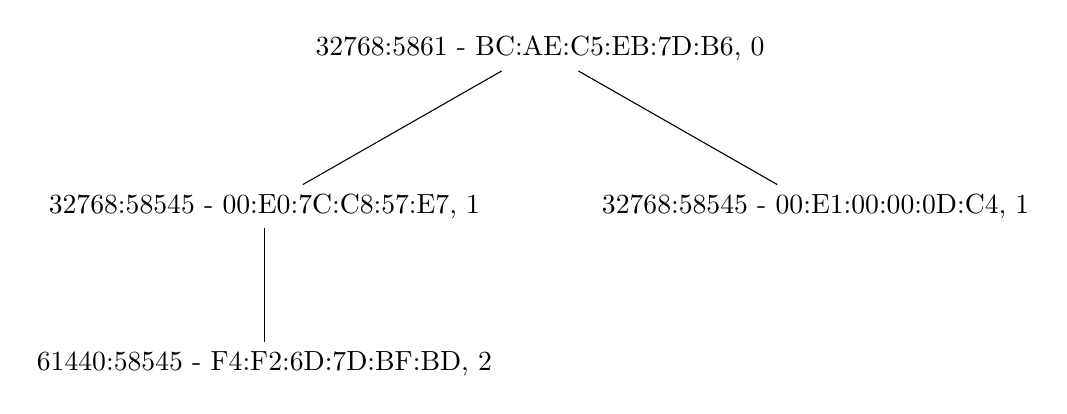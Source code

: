 \begin{tikzpicture}[]
\node (0) at (7.0,20) {32768:5861 - BC:AE:C5:EB:7D:B6, 0};
\node (1) at (3.5,18) {32768:58545 - 00:E0:7C:C8:57:E7, 1};
\node (2) at (3.5,16) {61440:58545 - F4:F2:6D:7D:BF:BD, 2};
\draw 
(1) -- (2);
\node (3) at (10.5,18) {32768:58545 - 00:E1:00:00:0D:C4, 1};
\draw 
(0) -- (1)
(0) -- (3);
\end{tikzpicture}